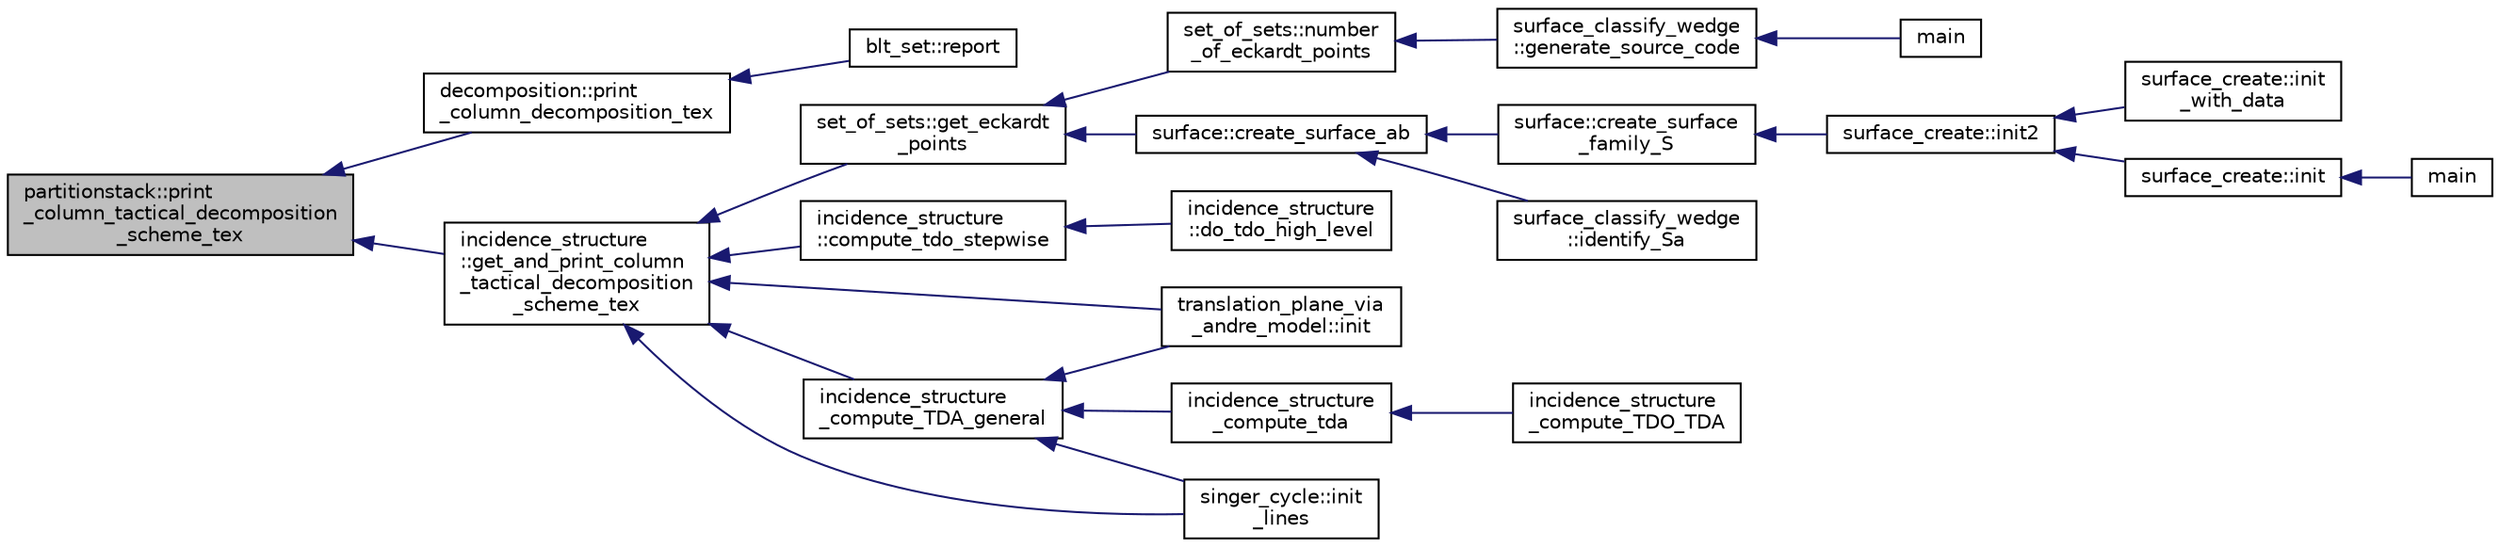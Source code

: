 digraph "partitionstack::print_column_tactical_decomposition_scheme_tex"
{
  edge [fontname="Helvetica",fontsize="10",labelfontname="Helvetica",labelfontsize="10"];
  node [fontname="Helvetica",fontsize="10",shape=record];
  rankdir="LR";
  Node686 [label="partitionstack::print\l_column_tactical_decomposition\l_scheme_tex",height=0.2,width=0.4,color="black", fillcolor="grey75", style="filled", fontcolor="black"];
  Node686 -> Node687 [dir="back",color="midnightblue",fontsize="10",style="solid",fontname="Helvetica"];
  Node687 [label="decomposition::print\l_column_decomposition_tex",height=0.2,width=0.4,color="black", fillcolor="white", style="filled",URL="$d3/d2b/classdecomposition.html#a68897261ef26c6df5d8c299356e90dbd"];
  Node687 -> Node688 [dir="back",color="midnightblue",fontsize="10",style="solid",fontname="Helvetica"];
  Node688 [label="blt_set::report",height=0.2,width=0.4,color="black", fillcolor="white", style="filled",URL="$d1/d3d/classblt__set.html#a6b19f88bd2b92ebfba7e7c362eb9065c"];
  Node686 -> Node689 [dir="back",color="midnightblue",fontsize="10",style="solid",fontname="Helvetica"];
  Node689 [label="incidence_structure\l::get_and_print_column\l_tactical_decomposition\l_scheme_tex",height=0.2,width=0.4,color="black", fillcolor="white", style="filled",URL="$da/d8a/classincidence__structure.html#a579c0686f4e480a4239e7a00c80f665f"];
  Node689 -> Node690 [dir="back",color="midnightblue",fontsize="10",style="solid",fontname="Helvetica"];
  Node690 [label="set_of_sets::get_eckardt\l_points",height=0.2,width=0.4,color="black", fillcolor="white", style="filled",URL="$da/dd6/classset__of__sets.html#af6713e71ef5a1b7cc7892d78900166c4"];
  Node690 -> Node691 [dir="back",color="midnightblue",fontsize="10",style="solid",fontname="Helvetica"];
  Node691 [label="set_of_sets::number\l_of_eckardt_points",height=0.2,width=0.4,color="black", fillcolor="white", style="filled",URL="$da/dd6/classset__of__sets.html#acf1d8689cc8ef9c4987d86c78be68302"];
  Node691 -> Node692 [dir="back",color="midnightblue",fontsize="10",style="solid",fontname="Helvetica"];
  Node692 [label="surface_classify_wedge\l::generate_source_code",height=0.2,width=0.4,color="black", fillcolor="white", style="filled",URL="$d7/d5c/classsurface__classify__wedge.html#a4cb31d5e7747571177fbdedf79631fd9"];
  Node692 -> Node693 [dir="back",color="midnightblue",fontsize="10",style="solid",fontname="Helvetica"];
  Node693 [label="main",height=0.2,width=0.4,color="black", fillcolor="white", style="filled",URL="$df/df8/surface__classify_8_c.html#a217dbf8b442f20279ea00b898af96f52"];
  Node690 -> Node694 [dir="back",color="midnightblue",fontsize="10",style="solid",fontname="Helvetica"];
  Node694 [label="surface::create_surface_ab",height=0.2,width=0.4,color="black", fillcolor="white", style="filled",URL="$d5/d88/classsurface.html#a9e0834d9fd3ea14957df1944ac40c847"];
  Node694 -> Node695 [dir="back",color="midnightblue",fontsize="10",style="solid",fontname="Helvetica"];
  Node695 [label="surface::create_surface\l_family_S",height=0.2,width=0.4,color="black", fillcolor="white", style="filled",URL="$d5/d88/classsurface.html#a820199c4eab279fad1085a308550fa8f"];
  Node695 -> Node696 [dir="back",color="midnightblue",fontsize="10",style="solid",fontname="Helvetica"];
  Node696 [label="surface_create::init2",height=0.2,width=0.4,color="black", fillcolor="white", style="filled",URL="$de/da4/classsurface__create.html#a0d600640f7dd62d5a6c36443effdab59"];
  Node696 -> Node697 [dir="back",color="midnightblue",fontsize="10",style="solid",fontname="Helvetica"];
  Node697 [label="surface_create::init\l_with_data",height=0.2,width=0.4,color="black", fillcolor="white", style="filled",URL="$de/da4/classsurface__create.html#a9226f687139676532adb1aa971fbade2"];
  Node696 -> Node698 [dir="back",color="midnightblue",fontsize="10",style="solid",fontname="Helvetica"];
  Node698 [label="surface_create::init",height=0.2,width=0.4,color="black", fillcolor="white", style="filled",URL="$de/da4/classsurface__create.html#ab0db5c12825f778e3caf8aa4da02eb06"];
  Node698 -> Node699 [dir="back",color="midnightblue",fontsize="10",style="solid",fontname="Helvetica"];
  Node699 [label="main",height=0.2,width=0.4,color="black", fillcolor="white", style="filled",URL="$d2/dfa/create__surface__main_8_c.html#a217dbf8b442f20279ea00b898af96f52"];
  Node694 -> Node700 [dir="back",color="midnightblue",fontsize="10",style="solid",fontname="Helvetica"];
  Node700 [label="surface_classify_wedge\l::identify_Sa",height=0.2,width=0.4,color="black", fillcolor="white", style="filled",URL="$d7/d5c/classsurface__classify__wedge.html#a8fdc22ea1850bd4da28ace84adb055a6"];
  Node689 -> Node701 [dir="back",color="midnightblue",fontsize="10",style="solid",fontname="Helvetica"];
  Node701 [label="incidence_structure\l::compute_tdo_stepwise",height=0.2,width=0.4,color="black", fillcolor="white", style="filled",URL="$da/d8a/classincidence__structure.html#a91a7039b74c96b39bcd084b02181f191"];
  Node701 -> Node702 [dir="back",color="midnightblue",fontsize="10",style="solid",fontname="Helvetica"];
  Node702 [label="incidence_structure\l::do_tdo_high_level",height=0.2,width=0.4,color="black", fillcolor="white", style="filled",URL="$da/d8a/classincidence__structure.html#a8840e820448ad980279f244a90888b77"];
  Node689 -> Node703 [dir="back",color="midnightblue",fontsize="10",style="solid",fontname="Helvetica"];
  Node703 [label="incidence_structure\l_compute_TDA_general",height=0.2,width=0.4,color="black", fillcolor="white", style="filled",URL="$df/d74/tl__geometry_8h.html#a21ab759f6e646f3fe703c17f39361448"];
  Node703 -> Node704 [dir="back",color="midnightblue",fontsize="10",style="solid",fontname="Helvetica"];
  Node704 [label="incidence_structure\l_compute_tda",height=0.2,width=0.4,color="black", fillcolor="white", style="filled",URL="$df/d74/tl__geometry_8h.html#ab3a7584f120bbaf752a5bd831d3ebf72"];
  Node704 -> Node705 [dir="back",color="midnightblue",fontsize="10",style="solid",fontname="Helvetica"];
  Node705 [label="incidence_structure\l_compute_TDO_TDA",height=0.2,width=0.4,color="black", fillcolor="white", style="filled",URL="$df/d74/tl__geometry_8h.html#a63d0e7a207e173b92c0e560df4d8e980"];
  Node703 -> Node706 [dir="back",color="midnightblue",fontsize="10",style="solid",fontname="Helvetica"];
  Node706 [label="singer_cycle::init\l_lines",height=0.2,width=0.4,color="black", fillcolor="white", style="filled",URL="$d8/d13/classsinger__cycle.html#a817cbf613596d5db2cf5e926db8fa328"];
  Node703 -> Node707 [dir="back",color="midnightblue",fontsize="10",style="solid",fontname="Helvetica"];
  Node707 [label="translation_plane_via\l_andre_model::init",height=0.2,width=0.4,color="black", fillcolor="white", style="filled",URL="$d1/dcc/classtranslation__plane__via__andre__model.html#adb424599de168ade331979a9218ee07b"];
  Node689 -> Node706 [dir="back",color="midnightblue",fontsize="10",style="solid",fontname="Helvetica"];
  Node689 -> Node707 [dir="back",color="midnightblue",fontsize="10",style="solid",fontname="Helvetica"];
}
